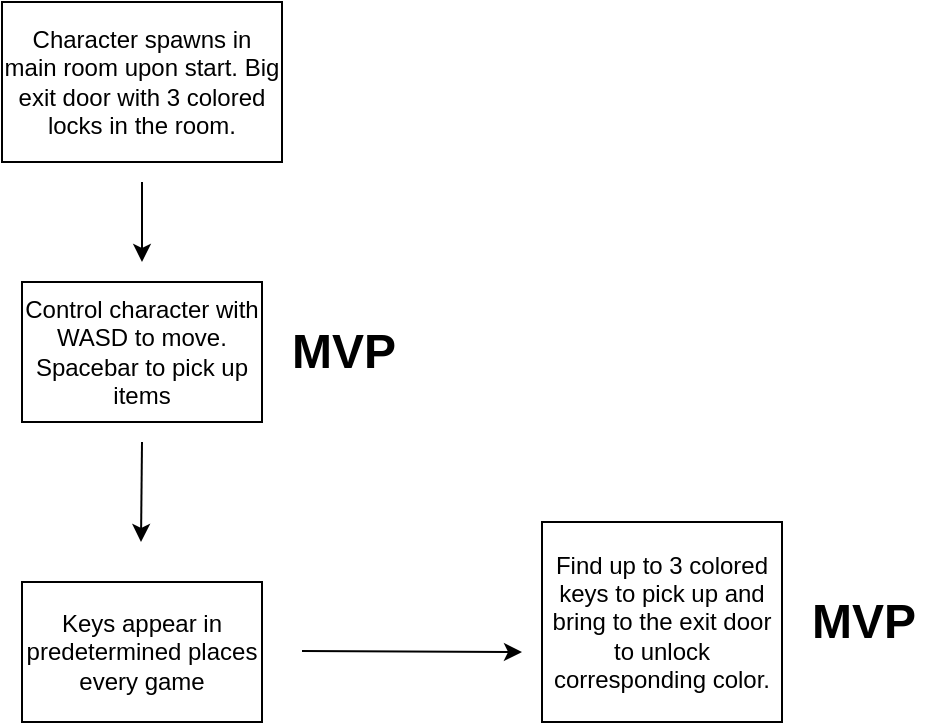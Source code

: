 <mxfile>
    <diagram id="Ld0iH385R5heOth_7bJz" name="Page-1">
        <mxGraphModel dx="1130" dy="779" grid="1" gridSize="10" guides="1" tooltips="1" connect="1" arrows="1" fold="1" page="1" pageScale="1" pageWidth="850" pageHeight="1100" math="0" shadow="0">
            <root>
                <mxCell id="0"/>
                <mxCell id="1" parent="0"/>
                <mxCell id="2" value="Character spawns in main room upon start. Big exit door with 3 colored locks in the room." style="rounded=0;whiteSpace=wrap;html=1;" vertex="1" parent="1">
                    <mxGeometry x="20" y="20" width="140" height="80" as="geometry"/>
                </mxCell>
                <mxCell id="3" value="" style="endArrow=classic;html=1;" edge="1" parent="1">
                    <mxGeometry width="50" height="50" relative="1" as="geometry">
                        <mxPoint x="90" y="110" as="sourcePoint"/>
                        <mxPoint x="90" y="150" as="targetPoint"/>
                    </mxGeometry>
                </mxCell>
                <mxCell id="4" value="Control character with WASD to move. Spacebar to pick up items" style="rounded=0;whiteSpace=wrap;html=1;" vertex="1" parent="1">
                    <mxGeometry x="30" y="160" width="120" height="70" as="geometry"/>
                </mxCell>
                <mxCell id="5" value="" style="endArrow=classic;html=1;" edge="1" parent="1">
                    <mxGeometry width="50" height="50" relative="1" as="geometry">
                        <mxPoint x="90" y="240" as="sourcePoint"/>
                        <mxPoint x="89.5" y="290" as="targetPoint"/>
                    </mxGeometry>
                </mxCell>
                <mxCell id="6" value="Keys appear in predetermined places every game" style="rounded=0;whiteSpace=wrap;html=1;" vertex="1" parent="1">
                    <mxGeometry x="30" y="310" width="120" height="70" as="geometry"/>
                </mxCell>
                <mxCell id="9" value="&lt;h1&gt;MVP&lt;/h1&gt;" style="text;html=1;strokeColor=none;fillColor=none;spacing=5;spacingTop=-20;whiteSpace=wrap;overflow=hidden;rounded=0;" vertex="1" parent="1">
                    <mxGeometry x="160" y="175" width="70" height="40" as="geometry"/>
                </mxCell>
                <mxCell id="11" value="" style="endArrow=classic;html=1;" edge="1" parent="1">
                    <mxGeometry width="50" height="50" relative="1" as="geometry">
                        <mxPoint x="170" y="344.5" as="sourcePoint"/>
                        <mxPoint x="280" y="345" as="targetPoint"/>
                        <Array as="points"/>
                    </mxGeometry>
                </mxCell>
                <mxCell id="12" value="Find up to 3 colored keys to pick up and bring to the exit door to unlock corresponding color." style="rounded=0;whiteSpace=wrap;html=1;" vertex="1" parent="1">
                    <mxGeometry x="290" y="280" width="120" height="100" as="geometry"/>
                </mxCell>
                <mxCell id="13" value="&lt;h1&gt;MVP&lt;/h1&gt;" style="text;html=1;strokeColor=none;fillColor=none;spacing=5;spacingTop=-20;whiteSpace=wrap;overflow=hidden;rounded=0;" vertex="1" parent="1">
                    <mxGeometry x="420" y="310" width="70" height="40" as="geometry"/>
                </mxCell>
            </root>
        </mxGraphModel>
    </diagram>
</mxfile>